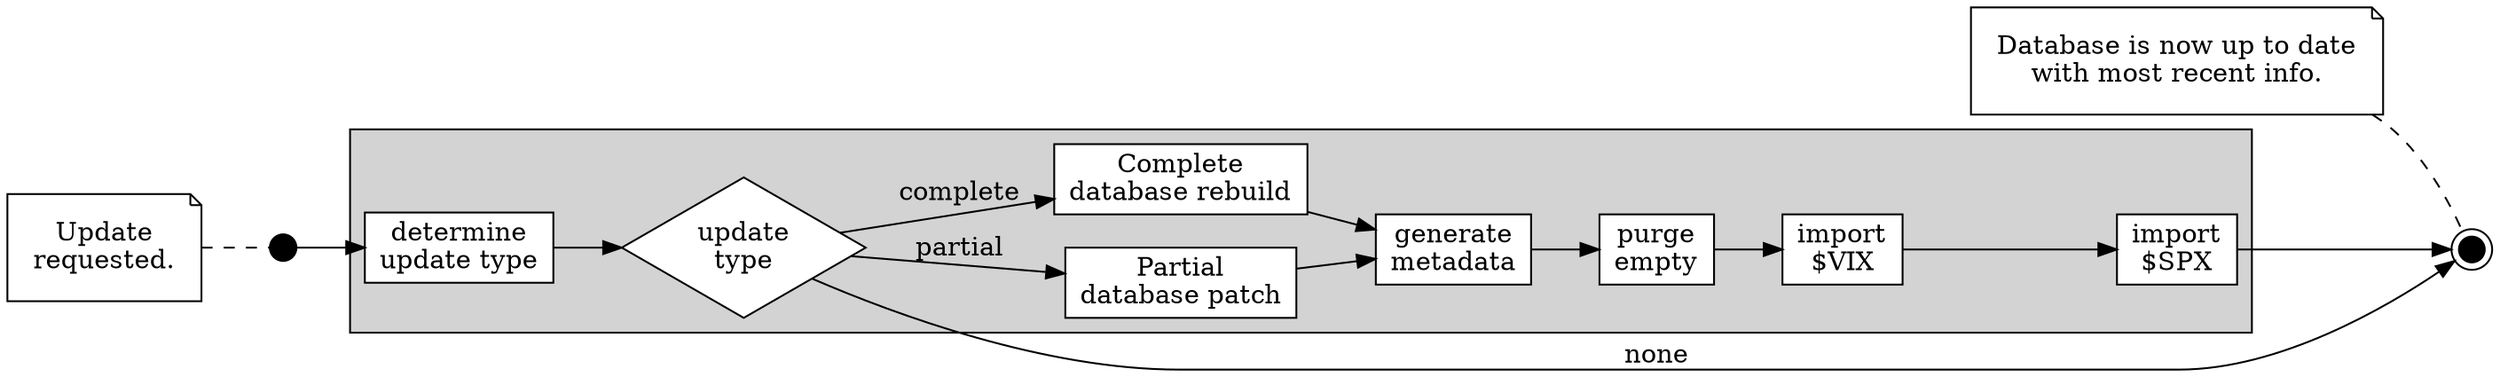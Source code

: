 digraph G {

ratio = compress
//splines=ortho

rankdir=LR

    subgraph cluster_complete {
        style=filled;
//        color=white;
        node [shape=diamond,style=filled,fillcolor=white];

        determine [shape=box, label="determine\nupdate type"]
        update_type [shape=diamond, label="update\ntype"]
        partial [shape=box, label="Partial\ndatabase patch"]
        complete [shape=box, label="Complete\ndatabase rebuild"]
        meta [shape=box, label="generate\nmetadata"]
        purge [shape=box, label="purge\nempty"]
        vix [shape=box, label="import\n$VIX"]
        spx [shape=box, label="import\n$SPX"]

        determine -> update_type
        update_type -> complete [label="complete"]
        update_type -> partial [label="partial"]

        complete -> meta
        partial -> meta

        meta -> purge -> vix -> spx

    }

    start [shape=point,width=0.2]
    start_note [shape=note,margin=0.2,label="Update\nrequested."]
    start_note -> start [style=dashed, arrowhead=none]

    start -> determine

    end [shape=doublecircle, style=filled, color=black, width=0.2, label=""]

    end_note [shape=note, margin=0.2, label="Database is now up to date\nwith most recent info."]
    end_note -> end [style=dashed, arrowhead=none]

    update_type -> end [label="none"]
    spx -> end


}
